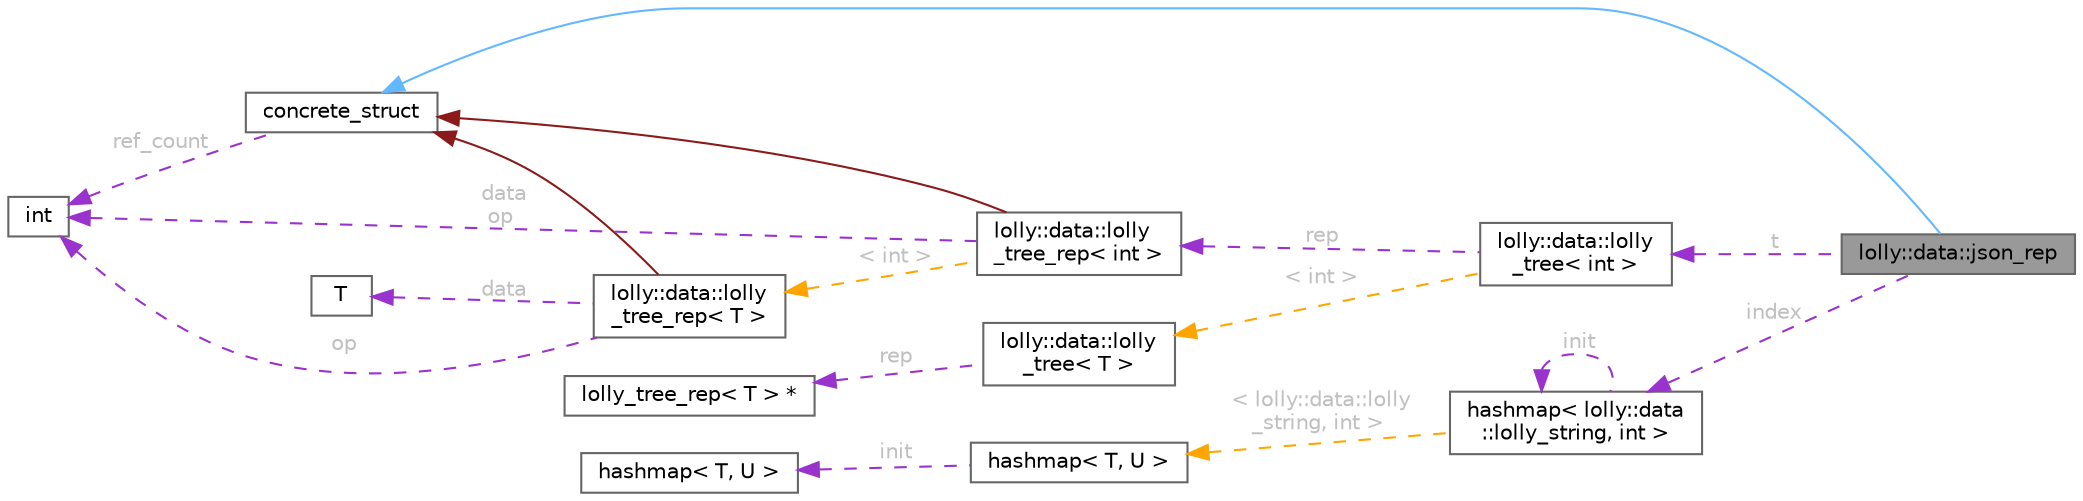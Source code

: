 digraph "lolly::data::json_rep"
{
 // LATEX_PDF_SIZE
  bgcolor="transparent";
  edge [fontname=Helvetica,fontsize=10,labelfontname=Helvetica,labelfontsize=10];
  node [fontname=Helvetica,fontsize=10,shape=box,height=0.2,width=0.4];
  rankdir="LR";
  Node1 [id="Node000001",label="lolly::data::json_rep",height=0.2,width=0.4,color="gray40", fillcolor="grey60", style="filled", fontcolor="black",tooltip=" "];
  Node2 -> Node1 [id="edge1_Node000001_Node000002",dir="back",color="steelblue1",style="solid",tooltip=" "];
  Node2 [id="Node000002",label="concrete_struct",height=0.2,width=0.4,color="gray40", fillcolor="white", style="filled",URL="$structconcrete__struct.html",tooltip="Structure representing a concrete object with a reference count."];
  Node3 -> Node2 [id="edge2_Node000002_Node000003",dir="back",color="darkorchid3",style="dashed",tooltip=" ",label=" ref_count",fontcolor="grey" ];
  Node3 [id="Node000003",label="int",height=0.2,width=0.4,color="gray40", fillcolor="white", style="filled",tooltip=" "];
  Node4 -> Node1 [id="edge3_Node000001_Node000004",dir="back",color="darkorchid3",style="dashed",tooltip=" ",label=" t",fontcolor="grey" ];
  Node4 [id="Node000004",label="lolly::data::lolly\l_tree\< int \>",height=0.2,width=0.4,color="gray40", fillcolor="white", style="filled",URL="$classlolly_1_1data_1_1lolly__tree.html",tooltip=" "];
  Node5 -> Node4 [id="edge4_Node000004_Node000005",dir="back",color="darkorchid3",style="dashed",tooltip=" ",label=" rep",fontcolor="grey" ];
  Node5 [id="Node000005",label="lolly::data::lolly\l_tree_rep\< int \>",height=0.2,width=0.4,color="gray40", fillcolor="white", style="filled",URL="$classlolly_1_1data_1_1lolly__tree__rep.html",tooltip=" "];
  Node2 -> Node5 [id="edge5_Node000005_Node000002",dir="back",color="firebrick4",style="solid",tooltip=" "];
  Node3 -> Node5 [id="edge6_Node000005_Node000003",dir="back",color="darkorchid3",style="dashed",tooltip=" ",label=" data\nop",fontcolor="grey" ];
  Node6 -> Node5 [id="edge7_Node000005_Node000006",dir="back",color="orange",style="dashed",tooltip=" ",label=" \< int \>",fontcolor="grey" ];
  Node6 [id="Node000006",label="lolly::data::lolly\l_tree_rep\< T \>",height=0.2,width=0.4,color="gray40", fillcolor="white", style="filled",URL="$classlolly_1_1data_1_1lolly__tree__rep.html",tooltip=" "];
  Node2 -> Node6 [id="edge8_Node000006_Node000002",dir="back",color="firebrick4",style="solid",tooltip=" "];
  Node3 -> Node6 [id="edge9_Node000006_Node000003",dir="back",color="darkorchid3",style="dashed",tooltip=" ",label=" op",fontcolor="grey" ];
  Node7 -> Node6 [id="edge10_Node000006_Node000007",dir="back",color="darkorchid3",style="dashed",tooltip=" ",label=" data",fontcolor="grey" ];
  Node7 [id="Node000007",label="T",height=0.2,width=0.4,color="gray40", fillcolor="white", style="filled",tooltip=" "];
  Node8 -> Node4 [id="edge11_Node000004_Node000008",dir="back",color="orange",style="dashed",tooltip=" ",label=" \< int \>",fontcolor="grey" ];
  Node8 [id="Node000008",label="lolly::data::lolly\l_tree\< T \>",height=0.2,width=0.4,color="gray40", fillcolor="white", style="filled",URL="$classlolly_1_1data_1_1lolly__tree.html",tooltip=" "];
  Node9 -> Node8 [id="edge12_Node000008_Node000009",dir="back",color="darkorchid3",style="dashed",tooltip=" ",label=" rep",fontcolor="grey" ];
  Node9 [id="Node000009",label="lolly_tree_rep\< T \> *",height=0.2,width=0.4,color="gray40", fillcolor="white", style="filled",tooltip=" "];
  Node10 -> Node1 [id="edge13_Node000001_Node000010",dir="back",color="darkorchid3",style="dashed",tooltip=" ",label=" index",fontcolor="grey" ];
  Node10 [id="Node000010",label="hashmap\< lolly::data\l::lolly_string, int \>",height=0.2,width=0.4,color="gray40", fillcolor="white", style="filled",URL="$classhashmap.html",tooltip=" "];
  Node10 -> Node10 [id="edge14_Node000010_Node000010",dir="back",color="darkorchid3",style="dashed",tooltip=" ",label=" init",fontcolor="grey" ];
  Node11 -> Node10 [id="edge15_Node000010_Node000011",dir="back",color="orange",style="dashed",tooltip=" ",label=" \< lolly::data::lolly\l_string, int \>",fontcolor="grey" ];
  Node11 [id="Node000011",label="hashmap\< T, U \>",height=0.2,width=0.4,color="gray40", fillcolor="white", style="filled",URL="$classhashmap.html",tooltip="A simple hashmap class implementation."];
  Node12 -> Node11 [id="edge16_Node000011_Node000012",dir="back",color="darkorchid3",style="dashed",tooltip=" ",label=" init",fontcolor="grey" ];
  Node12 [id="Node000012",label="hashmap\< T, U \>",height=0.2,width=0.4,color="gray40", fillcolor="white", style="filled",tooltip=" "];
}
